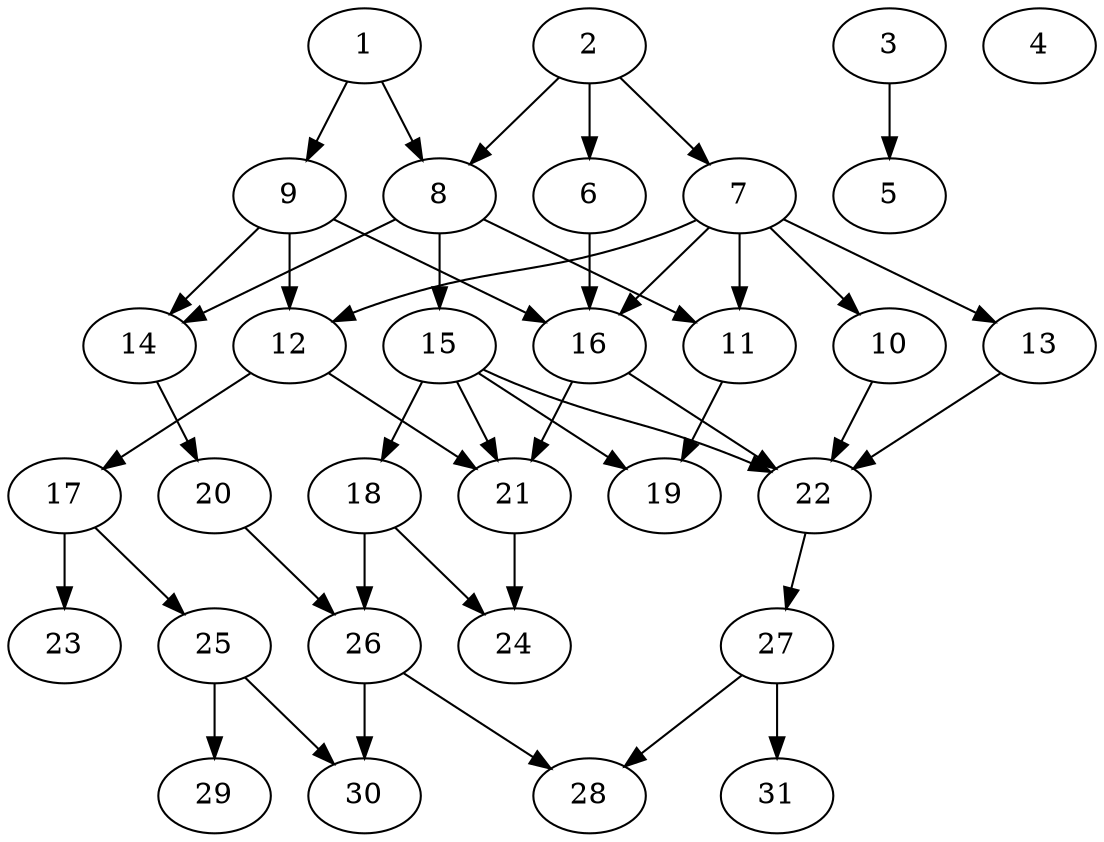 // DAG (tier=2-normal, mode=compute, n=31, ccr=0.383, fat=0.607, density=0.481, regular=0.467, jump=0.135, mindata=524288, maxdata=8388608)
// DAG automatically generated by daggen at Sun Aug 24 16:33:33 2025
// /home/ermia/Project/Environments/daggen/bin/daggen --dot --ccr 0.383 --fat 0.607 --regular 0.467 --density 0.481 --jump 0.135 --mindata 524288 --maxdata 8388608 -n 31 
digraph G {
  1 [size="46194701209473908736", alpha="0.20", expect_size="23097350604736954368"]
  1 -> 8 [size ="102995463241728"]
  1 -> 9 [size ="102995463241728"]
  2 [size="140846952512837648384", alpha="0.04", expect_size="70423476256418824192"]
  2 -> 6 [size ="216565010137088"]
  2 -> 7 [size ="216565010137088"]
  2 -> 8 [size ="216565010137088"]
  3 [size="687372356275261952", alpha="0.05", expect_size="343686178137630976"]
  3 -> 5 [size ="477158820544512"]
  4 [size="22030590550820812", alpha="0.10", expect_size="11015295275410406"]
  5 [size="21870815167784157184", alpha="0.18", expect_size="10935407583892078592"]
  6 [size="2933143397818411", alpha="0.19", expect_size="1466571698909205"]
  6 -> 16 [size ="113725398843392"]
  7 [size="552233427757665615872", alpha="0.09", expect_size="276116713878832807936"]
  7 -> 10 [size ="538482732695552"]
  7 -> 11 [size ="538482732695552"]
  7 -> 12 [size ="538482732695552"]
  7 -> 13 [size ="538482732695552"]
  7 -> 16 [size ="538482732695552"]
  8 [size="126092769008080125952", alpha="0.19", expect_size="63046384504040062976"]
  8 -> 11 [size ="201163928502272"]
  8 -> 14 [size ="201163928502272"]
  8 -> 15 [size ="201163928502272"]
  9 [size="23069270693027328", alpha="0.15", expect_size="11534635346513664"]
  9 -> 12 [size ="21180572499968"]
  9 -> 14 [size ="21180572499968"]
  9 -> 16 [size ="21180572499968"]
  10 [size="398563867514645696", alpha="0.14", expect_size="199281933757322848"]
  10 -> 22 [size ="373535730040832"]
  11 [size="590470612518789888", alpha="0.13", expect_size="295235306259394944"]
  11 -> 19 [size ="287766575316992"]
  12 [size="4011677801138416", alpha="0.12", expect_size="2005838900569208"]
  12 -> 17 [size ="66190152040448"]
  12 -> 21 [size ="66190152040448"]
  13 [size="78455236851627392", alpha="0.12", expect_size="39227618425813696"]
  13 -> 22 [size ="37666200485888"]
  14 [size="949978046398464000", alpha="0.01", expect_size="474989023199232000"]
  14 -> 20 [size ="7730941132800"]
  15 [size="22768865897374600", alpha="0.10", expect_size="11384432948687300"]
  15 -> 18 [size ="502801117478912"]
  15 -> 19 [size ="502801117478912"]
  15 -> 21 [size ="502801117478912"]
  15 -> 22 [size ="502801117478912"]
  16 [size="290786483388920256", alpha="0.01", expect_size="145393241694460128"]
  16 -> 21 [size ="488614806945792"]
  16 -> 22 [size ="488614806945792"]
  17 [size="55230427524252041216", alpha="0.04", expect_size="27615213762126020608"]
  17 -> 23 [size ="116022510092288"]
  17 -> 25 [size ="116022510092288"]
  18 [size="13964144115764094", alpha="0.08", expect_size="6982072057882047"]
  18 -> 24 [size ="289439490244608"]
  18 -> 26 [size ="289439490244608"]
  19 [size="258028643066394880", alpha="0.14", expect_size="129014321533197440"]
  20 [size="312186194928377600", alpha="0.01", expect_size="156093097464188800"]
  20 -> 26 [size ="392810402414592"]
  21 [size="24382131096981344", alpha="0.19", expect_size="12191065548490672"]
  21 -> 24 [size ="471733379268608"]
  22 [size="3082128678609132", alpha="0.09", expect_size="1541064339304566"]
  22 -> 27 [size ="149812787806208"]
  23 [size="708549477365787776", alpha="0.16", expect_size="354274738682893888"]
  24 [size="5978108427211662", alpha="0.20", expect_size="2989054213605831"]
  25 [size="18595906336233368", alpha="0.11", expect_size="9297953168116684"]
  25 -> 29 [size ="399844812259328"]
  25 -> 30 [size ="399844812259328"]
  26 [size="1709160044869624", alpha="0.16", expect_size="854580022434812"]
  26 -> 28 [size ="110657684897792"]
  26 -> 30 [size ="110657684897792"]
  27 [size="8469837862415886", alpha="0.17", expect_size="4234918931207943"]
  27 -> 28 [size ="3533290078208"]
  27 -> 31 [size ="3533290078208"]
  28 [size="41032491741649136", alpha="0.01", expect_size="20516245870824568"]
  29 [size="6911181066564752", alpha="0.01", expect_size="3455590533282376"]
  30 [size="133375867641671328", alpha="0.13", expect_size="66687933820835664"]
  31 [size="4436010921627791", alpha="0.01", expect_size="2218005460813895"]
}